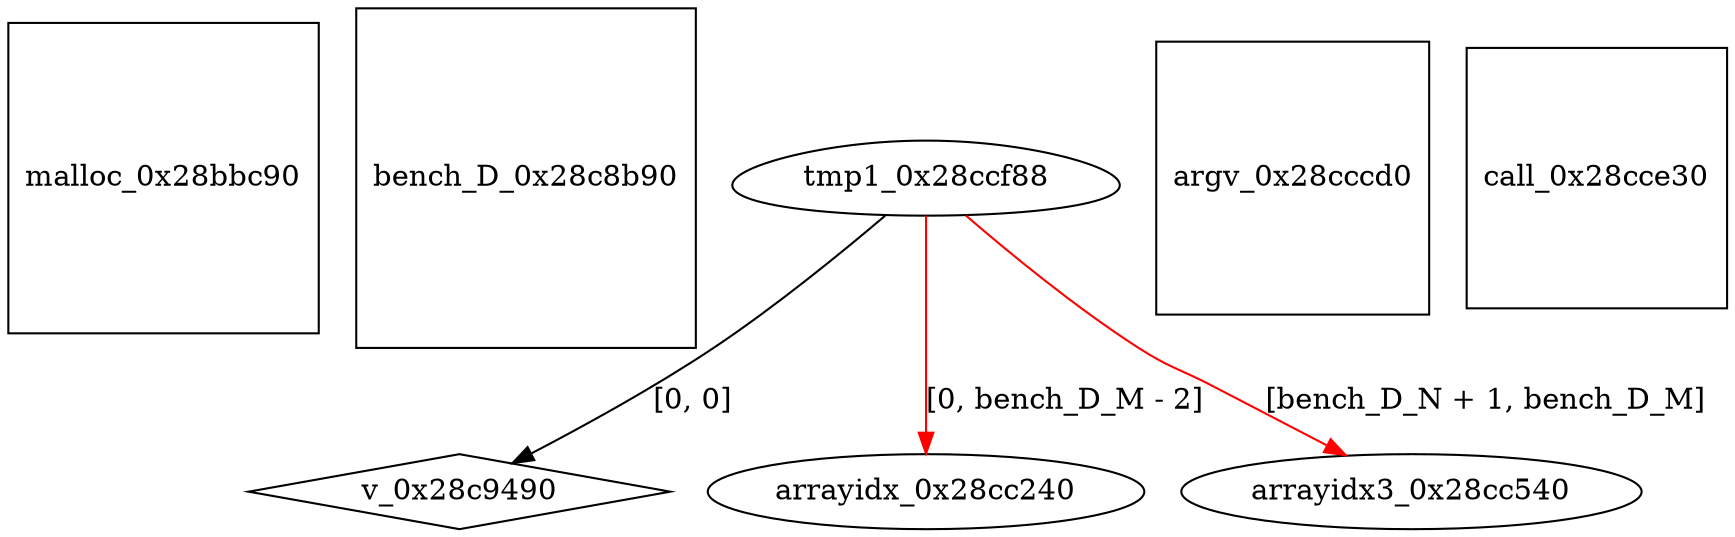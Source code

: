 digraph grafico {
"malloc_0x28bbc90" [shape=square];
"bench_D_0x28c8b90" [shape=square];
"v_0x28c9490" [shape=diamond];
"tmp1_0x28ccf88" -> "v_0x28c9490" [label="[0, 0]"];
"arrayidx_0x28cc240" [shape=ellipse];
"tmp1_0x28ccf88" -> "arrayidx_0x28cc240" [label="[0, bench_D_M - 2]",color=red];
"arrayidx3_0x28cc540" [shape=ellipse];
"tmp1_0x28ccf88" -> "arrayidx3_0x28cc540" [label="[bench_D_N + 1, bench_D_M]",color=red];
"argv_0x28cccd0" [shape=square];
"call_0x28cce30" [shape=square];
"tmp1_0x28ccf88" [shape=egg];
}